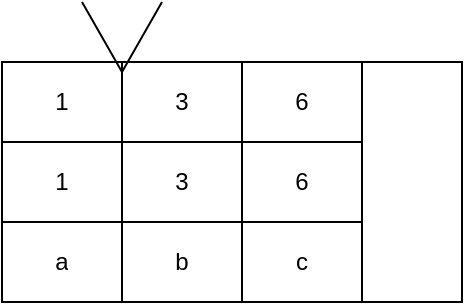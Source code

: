 <mxfile version="15.6.2" type="github">
  <diagram id="nTNtYws0mwa3mtCCR7d5" name="Page-1">
    <mxGraphModel dx="824" dy="675" grid="1" gridSize="10" guides="1" tooltips="1" connect="1" arrows="1" fold="1" page="1" pageScale="1" pageWidth="827" pageHeight="1169" math="0" shadow="0">
      <root>
        <mxCell id="0" />
        <mxCell id="1" parent="0" />
        <mxCell id="uCd-4G0N-5liAoKqsswN-1" value="" style="shape=table;html=1;whiteSpace=wrap;startSize=0;container=1;collapsible=0;childLayout=tableLayout;" parent="1" vertex="1">
          <mxGeometry x="310" y="340" width="180" height="120" as="geometry" />
        </mxCell>
        <mxCell id="uCd-4G0N-5liAoKqsswN-6" value="" style="shape=partialRectangle;html=1;whiteSpace=wrap;collapsible=0;dropTarget=0;pointerEvents=0;fillColor=none;top=0;left=0;bottom=0;right=0;points=[[0,0.5],[1,0.5]];portConstraint=eastwest;" parent="uCd-4G0N-5liAoKqsswN-1" vertex="1">
          <mxGeometry width="180" height="40" as="geometry" />
        </mxCell>
        <mxCell id="uCd-4G0N-5liAoKqsswN-7" value="1" style="shape=partialRectangle;html=1;whiteSpace=wrap;connectable=0;fillColor=none;top=0;left=0;bottom=0;right=0;overflow=hidden;pointerEvents=1;" parent="uCd-4G0N-5liAoKqsswN-6" vertex="1">
          <mxGeometry width="60" height="40" as="geometry">
            <mxRectangle width="60" height="40" as="alternateBounds" />
          </mxGeometry>
        </mxCell>
        <mxCell id="uCd-4G0N-5liAoKqsswN-8" value="3" style="shape=partialRectangle;html=1;whiteSpace=wrap;connectable=0;fillColor=none;top=0;left=0;bottom=0;right=0;overflow=hidden;pointerEvents=1;" parent="uCd-4G0N-5liAoKqsswN-6" vertex="1">
          <mxGeometry x="60" width="60" height="40" as="geometry">
            <mxRectangle width="60" height="40" as="alternateBounds" />
          </mxGeometry>
        </mxCell>
        <mxCell id="uCd-4G0N-5liAoKqsswN-9" value="6" style="shape=partialRectangle;html=1;whiteSpace=wrap;connectable=0;fillColor=none;top=0;left=0;bottom=0;right=0;overflow=hidden;pointerEvents=1;" parent="uCd-4G0N-5liAoKqsswN-6" vertex="1">
          <mxGeometry x="120" width="60" height="40" as="geometry">
            <mxRectangle width="60" height="40" as="alternateBounds" />
          </mxGeometry>
        </mxCell>
        <mxCell id="uCd-4G0N-5liAoKqsswN-2" value="" style="shape=partialRectangle;html=1;whiteSpace=wrap;collapsible=0;dropTarget=0;pointerEvents=0;fillColor=none;top=0;left=0;bottom=0;right=0;points=[[0,0.5],[1,0.5]];portConstraint=eastwest;" parent="uCd-4G0N-5liAoKqsswN-1" vertex="1">
          <mxGeometry y="40" width="180" height="40" as="geometry" />
        </mxCell>
        <mxCell id="uCd-4G0N-5liAoKqsswN-3" value="1" style="shape=partialRectangle;html=1;whiteSpace=wrap;connectable=0;fillColor=none;top=0;left=0;bottom=0;right=0;overflow=hidden;pointerEvents=1;" parent="uCd-4G0N-5liAoKqsswN-2" vertex="1">
          <mxGeometry width="60" height="40" as="geometry">
            <mxRectangle width="60" height="40" as="alternateBounds" />
          </mxGeometry>
        </mxCell>
        <mxCell id="uCd-4G0N-5liAoKqsswN-4" value="3" style="shape=partialRectangle;html=1;whiteSpace=wrap;connectable=0;fillColor=none;top=0;left=0;bottom=0;right=0;overflow=hidden;pointerEvents=1;" parent="uCd-4G0N-5liAoKqsswN-2" vertex="1">
          <mxGeometry x="60" width="60" height="40" as="geometry">
            <mxRectangle width="60" height="40" as="alternateBounds" />
          </mxGeometry>
        </mxCell>
        <mxCell id="uCd-4G0N-5liAoKqsswN-5" value="6" style="shape=partialRectangle;html=1;whiteSpace=wrap;connectable=0;fillColor=none;top=0;left=0;bottom=0;right=0;overflow=hidden;pointerEvents=1;" parent="uCd-4G0N-5liAoKqsswN-2" vertex="1">
          <mxGeometry x="120" width="60" height="40" as="geometry">
            <mxRectangle width="60" height="40" as="alternateBounds" />
          </mxGeometry>
        </mxCell>
        <mxCell id="uCd-4G0N-5liAoKqsswN-10" value="" style="shape=partialRectangle;html=1;whiteSpace=wrap;collapsible=0;dropTarget=0;pointerEvents=0;fillColor=none;top=0;left=0;bottom=0;right=0;points=[[0,0.5],[1,0.5]];portConstraint=eastwest;" parent="uCd-4G0N-5liAoKqsswN-1" vertex="1">
          <mxGeometry y="80" width="180" height="40" as="geometry" />
        </mxCell>
        <mxCell id="uCd-4G0N-5liAoKqsswN-11" value="a" style="shape=partialRectangle;html=1;whiteSpace=wrap;connectable=0;fillColor=none;top=0;left=0;bottom=0;right=0;overflow=hidden;pointerEvents=1;" parent="uCd-4G0N-5liAoKqsswN-10" vertex="1">
          <mxGeometry width="60" height="40" as="geometry">
            <mxRectangle width="60" height="40" as="alternateBounds" />
          </mxGeometry>
        </mxCell>
        <mxCell id="uCd-4G0N-5liAoKqsswN-12" value="b" style="shape=partialRectangle;html=1;whiteSpace=wrap;connectable=0;fillColor=none;top=0;left=0;bottom=0;right=0;overflow=hidden;pointerEvents=1;" parent="uCd-4G0N-5liAoKqsswN-10" vertex="1">
          <mxGeometry x="60" width="60" height="40" as="geometry">
            <mxRectangle width="60" height="40" as="alternateBounds" />
          </mxGeometry>
        </mxCell>
        <mxCell id="uCd-4G0N-5liAoKqsswN-13" value="c" style="shape=partialRectangle;html=1;whiteSpace=wrap;connectable=0;fillColor=none;top=0;left=0;bottom=0;right=0;overflow=hidden;pointerEvents=1;" parent="uCd-4G0N-5liAoKqsswN-10" vertex="1">
          <mxGeometry x="120" width="60" height="40" as="geometry">
            <mxRectangle width="60" height="40" as="alternateBounds" />
          </mxGeometry>
        </mxCell>
        <mxCell id="vqxs7zTDCyj6QceJthps-2" value="" style="rounded=0;whiteSpace=wrap;html=1;" vertex="1" parent="1">
          <mxGeometry x="490" y="340" width="50" height="120" as="geometry" />
        </mxCell>
        <mxCell id="vqxs7zTDCyj6QceJthps-3" value="" style="verticalLabelPosition=bottom;outlineConnect=0;align=center;dashed=0;html=1;verticalAlign=top;shape=mxgraph.pid.misc.funnel;pointerEvents=1;" vertex="1" parent="1">
          <mxGeometry x="350" y="310" width="40" height="80" as="geometry" />
        </mxCell>
      </root>
    </mxGraphModel>
  </diagram>
</mxfile>
